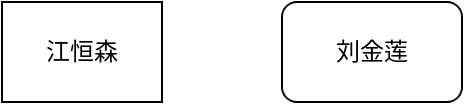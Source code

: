 <mxfile version="28.2.7">
  <diagram name="第 1 页" id="k-AfY5WxHYV5yZIVhnW_">
    <mxGraphModel dx="1554" dy="858" grid="1" gridSize="10" guides="1" tooltips="1" connect="1" arrows="1" fold="1" page="1" pageScale="1" pageWidth="827" pageHeight="1169" math="0" shadow="0">
      <root>
        <mxCell id="0" />
        <mxCell id="1" parent="0" />
        <mxCell id="Womy6uRPmFxDwTwF91oK-1" value="江恒森" style="rounded=0;whiteSpace=wrap;html=1;" vertex="1" parent="1">
          <mxGeometry x="140" y="120" width="80" height="50" as="geometry" />
        </mxCell>
        <mxCell id="Womy6uRPmFxDwTwF91oK-2" value="刘金莲" style="rounded=1;whiteSpace=wrap;html=1;" vertex="1" parent="1">
          <mxGeometry x="280" y="120" width="90" height="50" as="geometry" />
        </mxCell>
      </root>
    </mxGraphModel>
  </diagram>
</mxfile>
